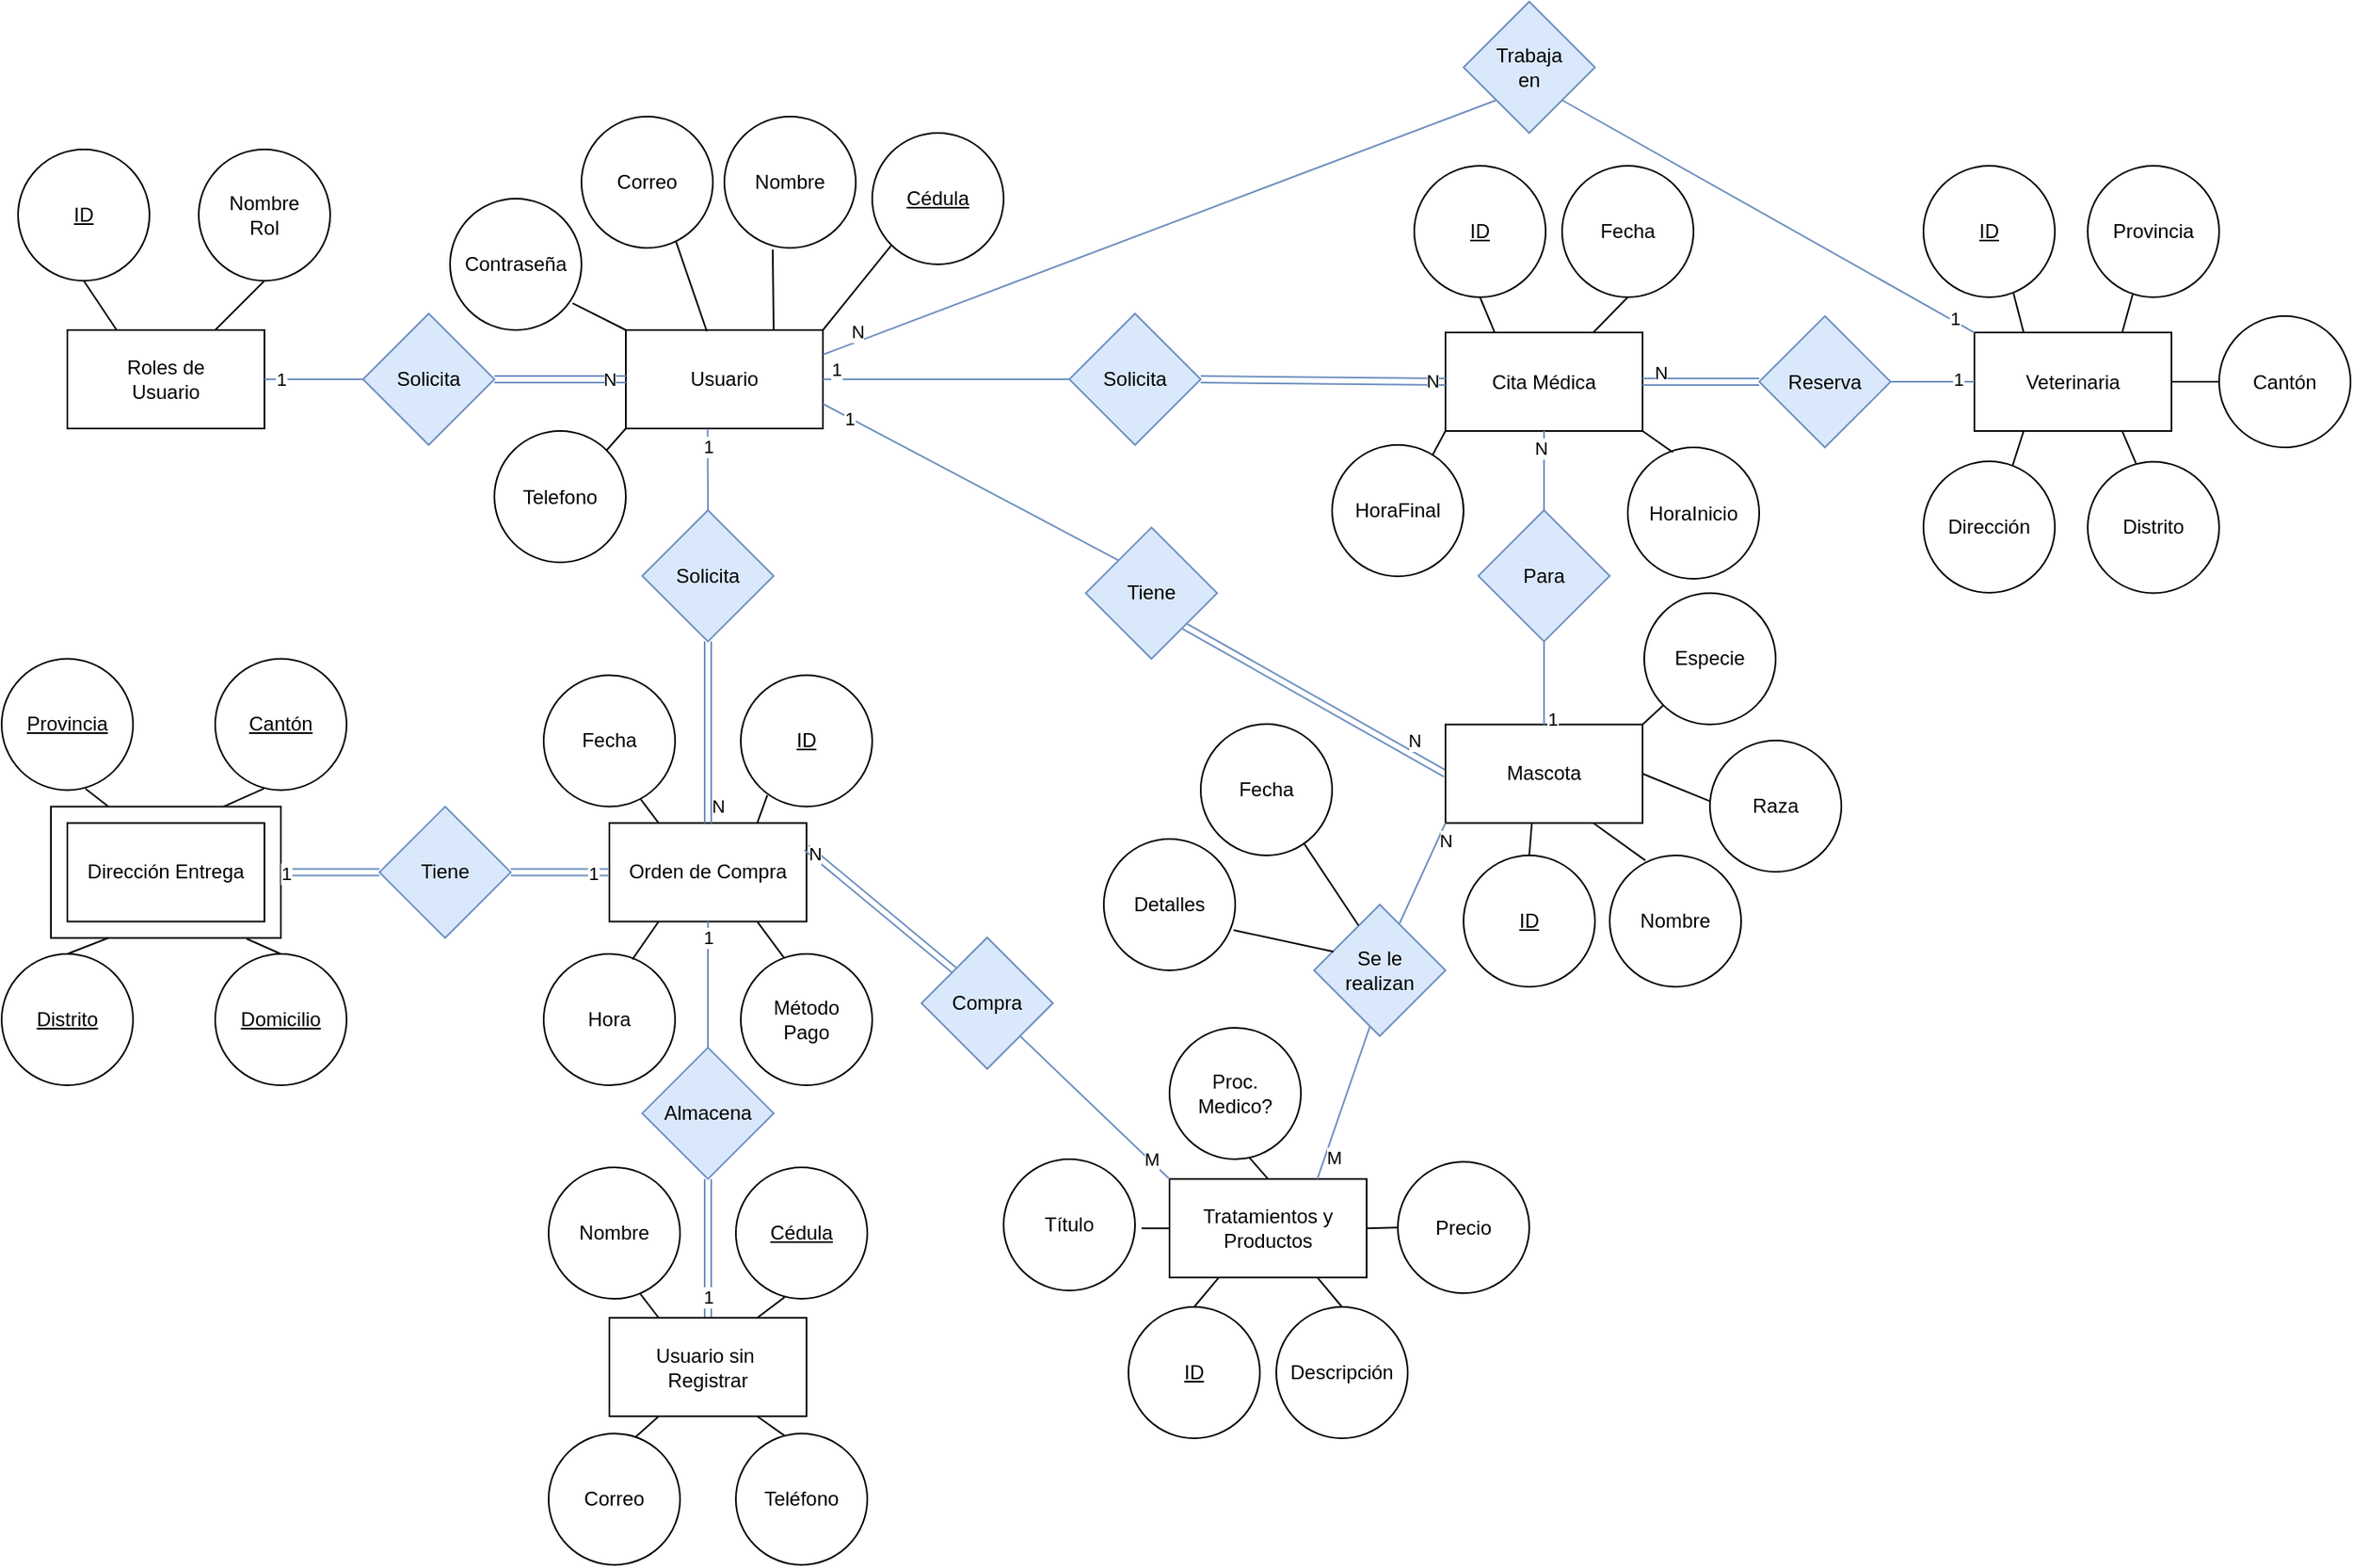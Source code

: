 <mxfile version="24.4.8" type="device">
  <diagram name="Página-1" id="InpyXBdEQ1ib-pP5Ox7U">
    <mxGraphModel dx="1282" dy="535" grid="1" gridSize="10" guides="1" tooltips="1" connect="1" arrows="1" fold="1" page="1" pageScale="1" pageWidth="827" pageHeight="1169" math="0" shadow="0">
      <root>
        <mxCell id="0" />
        <mxCell id="1" parent="0" />
        <mxCell id="BvGemA8bIDYToNcMl8A6-1" value="Tiene" style="rhombus;whiteSpace=wrap;html=1;fillColor=#dae8fc;strokeColor=#6c8ebf;" parent="1" vertex="1">
          <mxGeometry x="670" y="330.27" width="80" height="80" as="geometry" />
        </mxCell>
        <mxCell id="BvGemA8bIDYToNcMl8A6-3" value="Usuario" style="rounded=0;whiteSpace=wrap;html=1;" parent="1" vertex="1">
          <mxGeometry x="390" y="210" width="120" height="60" as="geometry" />
        </mxCell>
        <mxCell id="BvGemA8bIDYToNcMl8A6-6" value="&lt;u&gt;Cédula&lt;/u&gt;" style="ellipse;whiteSpace=wrap;html=1;aspect=fixed;" parent="1" vertex="1">
          <mxGeometry x="540" y="90" width="80" height="80" as="geometry" />
        </mxCell>
        <mxCell id="BvGemA8bIDYToNcMl8A6-7" value="Nombre" style="ellipse;whiteSpace=wrap;html=1;aspect=fixed;" parent="1" vertex="1">
          <mxGeometry x="450" y="80" width="80" height="80" as="geometry" />
        </mxCell>
        <mxCell id="BvGemA8bIDYToNcMl8A6-8" value="Telefono" style="ellipse;whiteSpace=wrap;html=1;aspect=fixed;" parent="1" vertex="1">
          <mxGeometry x="310" y="271.52" width="80" height="80" as="geometry" />
        </mxCell>
        <mxCell id="xqW-OVT-Sn8-4ts_59j7-11" value="" style="endArrow=none;html=1;rounded=0;entryX=0;entryY=1;entryDx=0;entryDy=0;exitX=1;exitY=0;exitDx=0;exitDy=0;" parent="1" source="BvGemA8bIDYToNcMl8A6-3" target="BvGemA8bIDYToNcMl8A6-6" edge="1">
          <mxGeometry width="50" height="50" relative="1" as="geometry">
            <mxPoint x="632" y="143" as="sourcePoint" />
            <mxPoint x="692" y="98" as="targetPoint" />
          </mxGeometry>
        </mxCell>
        <mxCell id="xqW-OVT-Sn8-4ts_59j7-12" value="" style="endArrow=none;html=1;rounded=0;entryX=1;entryY=0;entryDx=0;entryDy=0;exitX=0;exitY=1;exitDx=0;exitDy=0;" parent="1" source="BvGemA8bIDYToNcMl8A6-3" target="BvGemA8bIDYToNcMl8A6-8" edge="1">
          <mxGeometry width="50" height="50" relative="1" as="geometry">
            <mxPoint x="471" y="217" as="sourcePoint" />
            <mxPoint x="471" y="170" as="targetPoint" />
          </mxGeometry>
        </mxCell>
        <mxCell id="xqW-OVT-Sn8-4ts_59j7-17" value="" style="endArrow=none;html=1;rounded=0;entryX=0;entryY=0.5;entryDx=0;entryDy=0;exitX=1;exitY=1;exitDx=0;exitDy=0;fillColor=#dae8fc;strokeColor=#6c8ebf;shape=link;" parent="1" source="BvGemA8bIDYToNcMl8A6-1" target="snElfxytlIYLs7NzGSzK-68" edge="1">
          <mxGeometry width="50" height="50" relative="1" as="geometry">
            <mxPoint x="980" y="500" as="sourcePoint" />
            <mxPoint x="1130.0" y="370" as="targetPoint" />
          </mxGeometry>
        </mxCell>
        <mxCell id="xqW-OVT-Sn8-4ts_59j7-148" value="N" style="edgeLabel;html=1;align=center;verticalAlign=middle;resizable=0;points=[];" parent="xqW-OVT-Sn8-4ts_59j7-17" vertex="1" connectable="0">
          <mxGeometry x="0.548" relative="1" as="geometry">
            <mxPoint x="17" as="offset" />
          </mxGeometry>
        </mxCell>
        <mxCell id="xqW-OVT-Sn8-4ts_59j7-18" value="" style="endArrow=none;html=1;rounded=0;entryX=0;entryY=0;entryDx=0;entryDy=0;exitX=1;exitY=0.75;exitDx=0;exitDy=0;fillColor=#dae8fc;strokeColor=#6c8ebf;" parent="1" source="BvGemA8bIDYToNcMl8A6-3" target="BvGemA8bIDYToNcMl8A6-1" edge="1">
          <mxGeometry width="50" height="50" relative="1" as="geometry">
            <mxPoint x="600" y="239.76" as="sourcePoint" />
            <mxPoint x="717" y="239.76" as="targetPoint" />
          </mxGeometry>
        </mxCell>
        <mxCell id="xqW-OVT-Sn8-4ts_59j7-147" value="1" style="edgeLabel;html=1;align=center;verticalAlign=middle;resizable=0;points=[];" parent="xqW-OVT-Sn8-4ts_59j7-18" vertex="1" connectable="0">
          <mxGeometry x="-0.898" relative="1" as="geometry">
            <mxPoint x="6" y="4" as="offset" />
          </mxGeometry>
        </mxCell>
        <mxCell id="xqW-OVT-Sn8-4ts_59j7-19" value="Especie" style="ellipse;whiteSpace=wrap;html=1;aspect=fixed;" parent="1" vertex="1">
          <mxGeometry x="1010" y="370.27" width="80" height="80" as="geometry" />
        </mxCell>
        <mxCell id="xqW-OVT-Sn8-4ts_59j7-20" value="&lt;u&gt;ID&lt;/u&gt;" style="ellipse;whiteSpace=wrap;html=1;aspect=fixed;" parent="1" vertex="1">
          <mxGeometry x="900" y="530" width="80" height="80" as="geometry" />
        </mxCell>
        <mxCell id="xqW-OVT-Sn8-4ts_59j7-22" value="" style="endArrow=none;html=1;rounded=0;entryX=1;entryY=0;entryDx=0;entryDy=0;exitX=0;exitY=1;exitDx=0;exitDy=0;" parent="1" source="xqW-OVT-Sn8-4ts_59j7-19" target="snElfxytlIYLs7NzGSzK-68" edge="1">
          <mxGeometry width="50" height="50" relative="1" as="geometry">
            <mxPoint x="1016" y="529.73" as="sourcePoint" />
            <mxPoint x="1025.0" y="479.73" as="targetPoint" />
          </mxGeometry>
        </mxCell>
        <mxCell id="xqW-OVT-Sn8-4ts_59j7-44" value="Veterinaria" style="rounded=0;whiteSpace=wrap;html=1;" parent="1" vertex="1">
          <mxGeometry x="1211" y="211.52" width="120" height="60" as="geometry" />
        </mxCell>
        <mxCell id="xqW-OVT-Sn8-4ts_59j7-86" value="Fecha" style="ellipse;whiteSpace=wrap;html=1;aspect=fixed;" parent="1" vertex="1">
          <mxGeometry x="340" y="420.27" width="80" height="80" as="geometry" />
        </mxCell>
        <mxCell id="xqW-OVT-Sn8-4ts_59j7-91" value="" style="endArrow=none;html=1;rounded=0;entryX=0.25;entryY=0;entryDx=0;entryDy=0;exitX=0.735;exitY=0.94;exitDx=0;exitDy=0;exitPerimeter=0;" parent="1" source="xqW-OVT-Sn8-4ts_59j7-86" target="Isk2B0gK5VFerVQsSnep-13" edge="1">
          <mxGeometry width="50" height="50" relative="1" as="geometry">
            <mxPoint x="418.4" y="530.27" as="sourcePoint" />
            <mxPoint x="493.4" y="500.27" as="targetPoint" />
          </mxGeometry>
        </mxCell>
        <mxCell id="xqW-OVT-Sn8-4ts_59j7-114" value="&lt;u&gt;ID&lt;/u&gt;" style="ellipse;whiteSpace=wrap;html=1;aspect=fixed;" parent="1" vertex="1">
          <mxGeometry x="1180" y="110" width="80" height="80" as="geometry" />
        </mxCell>
        <mxCell id="xqW-OVT-Sn8-4ts_59j7-115" value="Provincia" style="ellipse;whiteSpace=wrap;html=1;aspect=fixed;" parent="1" vertex="1">
          <mxGeometry x="1280" y="110" width="80" height="80" as="geometry" />
        </mxCell>
        <mxCell id="xqW-OVT-Sn8-4ts_59j7-116" value="Cantón" style="ellipse;whiteSpace=wrap;html=1;aspect=fixed;" parent="1" vertex="1">
          <mxGeometry x="1360" y="201.52" width="80" height="80" as="geometry" />
        </mxCell>
        <mxCell id="PlOGdAwKceW-dQgk5iU_-4" value="&lt;u&gt;Provincia&lt;/u&gt;" style="ellipse;whiteSpace=wrap;html=1;aspect=fixed;" parent="1" vertex="1">
          <mxGeometry x="10" y="410.27" width="80" height="80" as="geometry" />
        </mxCell>
        <mxCell id="PlOGdAwKceW-dQgk5iU_-5" value="&lt;u&gt;Cantón&lt;/u&gt;" style="ellipse;whiteSpace=wrap;html=1;aspect=fixed;" parent="1" vertex="1">
          <mxGeometry x="140" y="410.27" width="80" height="80" as="geometry" />
        </mxCell>
        <mxCell id="PlOGdAwKceW-dQgk5iU_-6" value="&lt;u&gt;Distrito&lt;/u&gt;" style="ellipse;whiteSpace=wrap;html=1;aspect=fixed;" parent="1" vertex="1">
          <mxGeometry x="10" y="590" width="80" height="80" as="geometry" />
        </mxCell>
        <mxCell id="PlOGdAwKceW-dQgk5iU_-7" value="&lt;u&gt;Domicilio&lt;/u&gt;" style="ellipse;whiteSpace=wrap;html=1;aspect=fixed;" parent="1" vertex="1">
          <mxGeometry x="140" y="590" width="80" height="80" as="geometry" />
        </mxCell>
        <mxCell id="PlOGdAwKceW-dQgk5iU_-8" value="" style="endArrow=none;html=1;rounded=0;entryX=0.851;entryY=1.006;entryDx=0;entryDy=0;exitX=0.5;exitY=0;exitDx=0;exitDy=0;entryPerimeter=0;" parent="1" source="PlOGdAwKceW-dQgk5iU_-7" target="snElfxytlIYLs7NzGSzK-10" edge="1">
          <mxGeometry width="50" height="50" relative="1" as="geometry">
            <mxPoint x="185.14" y="570" as="sourcePoint" />
            <mxPoint x="79.14" y="580" as="targetPoint" />
          </mxGeometry>
        </mxCell>
        <mxCell id="PlOGdAwKceW-dQgk5iU_-11" value="" style="endArrow=none;html=1;rounded=0;entryX=0.371;entryY=0.988;entryDx=0;entryDy=0;exitX=0.75;exitY=0;exitDx=0;exitDy=0;entryPerimeter=0;" parent="1" source="snElfxytlIYLs7NzGSzK-10" target="PlOGdAwKceW-dQgk5iU_-5" edge="1">
          <mxGeometry width="50" height="50" relative="1" as="geometry">
            <mxPoint x="139.14" y="520" as="sourcePoint" />
            <mxPoint x="165.14" y="580" as="targetPoint" />
          </mxGeometry>
        </mxCell>
        <mxCell id="Isk2B0gK5VFerVQsSnep-3" value="HoraFinal" style="ellipse;whiteSpace=wrap;html=1;aspect=fixed;" parent="1" vertex="1">
          <mxGeometry x="820" y="280" width="80" height="80" as="geometry" />
        </mxCell>
        <mxCell id="Isk2B0gK5VFerVQsSnep-4" value="Fecha" style="ellipse;whiteSpace=wrap;html=1;aspect=fixed;" parent="1" vertex="1">
          <mxGeometry x="960" y="110" width="80" height="80" as="geometry" />
        </mxCell>
        <mxCell id="Isk2B0gK5VFerVQsSnep-6" value="" style="endArrow=none;html=1;rounded=0;entryX=0.5;entryY=1;entryDx=0;entryDy=0;exitX=0.75;exitY=0;exitDx=0;exitDy=0;" parent="1" source="Isk2B0gK5VFerVQsSnep-15" target="Isk2B0gK5VFerVQsSnep-4" edge="1">
          <mxGeometry width="50" height="50" relative="1" as="geometry">
            <mxPoint x="859.0" y="376.36" as="sourcePoint" />
            <mxPoint x="899.4" y="436.52" as="targetPoint" />
          </mxGeometry>
        </mxCell>
        <mxCell id="Isk2B0gK5VFerVQsSnep-11" value="&lt;u&gt;ID&lt;/u&gt;" style="ellipse;whiteSpace=wrap;html=1;aspect=fixed;" parent="1" vertex="1">
          <mxGeometry x="460" y="420.27" width="80" height="80" as="geometry" />
        </mxCell>
        <mxCell id="Isk2B0gK5VFerVQsSnep-12" value="" style="endArrow=none;html=1;rounded=0;exitX=0.75;exitY=0;exitDx=0;exitDy=0;entryX=0.202;entryY=0.913;entryDx=0;entryDy=0;entryPerimeter=0;" parent="1" source="Isk2B0gK5VFerVQsSnep-13" target="Isk2B0gK5VFerVQsSnep-11" edge="1">
          <mxGeometry width="50" height="50" relative="1" as="geometry">
            <mxPoint x="388.4" y="500.27" as="sourcePoint" />
            <mxPoint x="483" y="460.27" as="targetPoint" />
          </mxGeometry>
        </mxCell>
        <mxCell id="Isk2B0gK5VFerVQsSnep-13" value="Orden de Compra" style="rounded=0;whiteSpace=wrap;html=1;" parent="1" vertex="1">
          <mxGeometry x="380" y="510.27" width="120" height="60" as="geometry" />
        </mxCell>
        <mxCell id="Isk2B0gK5VFerVQsSnep-15" value="&lt;div&gt;Cita Médica&lt;/div&gt;" style="rounded=0;whiteSpace=wrap;html=1;" parent="1" vertex="1">
          <mxGeometry x="889" y="211.52" width="120" height="60" as="geometry" />
        </mxCell>
        <mxCell id="Isk2B0gK5VFerVQsSnep-16" value="Tratamientos y Productos" style="rounded=0;whiteSpace=wrap;html=1;" parent="1" vertex="1">
          <mxGeometry x="721" y="727.08" width="120" height="60" as="geometry" />
        </mxCell>
        <mxCell id="Isk2B0gK5VFerVQsSnep-17" value="&lt;u&gt;ID&lt;/u&gt;" style="ellipse;whiteSpace=wrap;html=1;aspect=fixed;" parent="1" vertex="1">
          <mxGeometry x="696" y="805.0" width="80" height="80" as="geometry" />
        </mxCell>
        <mxCell id="Isk2B0gK5VFerVQsSnep-18" value="Descripción" style="ellipse;whiteSpace=wrap;html=1;aspect=fixed;" parent="1" vertex="1">
          <mxGeometry x="786" y="805.0" width="80" height="80" as="geometry" />
        </mxCell>
        <mxCell id="Isk2B0gK5VFerVQsSnep-22" value="" style="endArrow=none;html=1;rounded=0;entryX=0.5;entryY=0;entryDx=0;entryDy=0;exitX=0.25;exitY=1;exitDx=0;exitDy=0;" parent="1" source="Isk2B0gK5VFerVQsSnep-16" target="Isk2B0gK5VFerVQsSnep-17" edge="1">
          <mxGeometry width="50" height="50" relative="1" as="geometry">
            <mxPoint x="832.83" y="747.36" as="sourcePoint" />
            <mxPoint x="812.83" y="708.36" as="targetPoint" />
          </mxGeometry>
        </mxCell>
        <mxCell id="Isk2B0gK5VFerVQsSnep-23" value="" style="endArrow=none;html=1;rounded=0;entryX=0.5;entryY=0;entryDx=0;entryDy=0;exitX=0.75;exitY=1;exitDx=0;exitDy=0;" parent="1" source="Isk2B0gK5VFerVQsSnep-16" target="Isk2B0gK5VFerVQsSnep-18" edge="1">
          <mxGeometry width="50" height="50" relative="1" as="geometry">
            <mxPoint x="842.83" y="757.36" as="sourcePoint" />
            <mxPoint x="822.83" y="718.36" as="targetPoint" />
          </mxGeometry>
        </mxCell>
        <mxCell id="Isk2B0gK5VFerVQsSnep-38" value="Solicita" style="rhombus;whiteSpace=wrap;html=1;fillColor=#dae8fc;strokeColor=#6c8ebf;" parent="1" vertex="1">
          <mxGeometry x="660" y="200" width="80" height="80" as="geometry" />
        </mxCell>
        <mxCell id="Isk2B0gK5VFerVQsSnep-39" value="" style="endArrow=none;html=1;rounded=0;exitX=1;exitY=0.5;exitDx=0;exitDy=0;fillColor=#dae8fc;strokeColor=#6c8ebf;entryX=0;entryY=0.5;entryDx=0;entryDy=0;" parent="1" source="BvGemA8bIDYToNcMl8A6-3" target="Isk2B0gK5VFerVQsSnep-38" edge="1">
          <mxGeometry width="50" height="50" relative="1" as="geometry">
            <mxPoint x="521" y="250" as="sourcePoint" />
            <mxPoint x="580" y="330" as="targetPoint" />
          </mxGeometry>
        </mxCell>
        <mxCell id="Isk2B0gK5VFerVQsSnep-40" value="1" style="edgeLabel;html=1;align=center;verticalAlign=middle;resizable=0;points=[];" parent="Isk2B0gK5VFerVQsSnep-39" vertex="1" connectable="0">
          <mxGeometry x="-0.898" relative="1" as="geometry">
            <mxPoint y="-6" as="offset" />
          </mxGeometry>
        </mxCell>
        <mxCell id="Isk2B0gK5VFerVQsSnep-44" value="" style="endArrow=none;html=1;rounded=0;exitX=0;exitY=0.5;exitDx=0;exitDy=0;fillColor=#dae8fc;strokeColor=#6c8ebf;shape=link;entryX=1;entryY=0.5;entryDx=0;entryDy=0;" parent="1" source="Isk2B0gK5VFerVQsSnep-15" target="Isk2B0gK5VFerVQsSnep-38" edge="1">
          <mxGeometry width="50" height="50" relative="1" as="geometry">
            <mxPoint x="720.88" y="241.52" as="sourcePoint" />
            <mxPoint x="871.24" y="80" as="targetPoint" />
          </mxGeometry>
        </mxCell>
        <mxCell id="Isk2B0gK5VFerVQsSnep-45" value="N" style="edgeLabel;html=1;align=center;verticalAlign=middle;resizable=0;points=[];" parent="Isk2B0gK5VFerVQsSnep-44" vertex="1" connectable="0">
          <mxGeometry x="-0.898" relative="1" as="geometry">
            <mxPoint x="-1" y="-1" as="offset" />
          </mxGeometry>
        </mxCell>
        <mxCell id="Isk2B0gK5VFerVQsSnep-50" value="Solicita" style="rhombus;whiteSpace=wrap;html=1;fillColor=#dae8fc;strokeColor=#6c8ebf;" parent="1" vertex="1">
          <mxGeometry x="400" y="319.73" width="80" height="80" as="geometry" />
        </mxCell>
        <mxCell id="Isk2B0gK5VFerVQsSnep-51" value="" style="endArrow=none;html=1;rounded=0;entryX=0.5;entryY=1;entryDx=0;entryDy=0;fillColor=#dae8fc;strokeColor=#6c8ebf;exitX=0.5;exitY=0;exitDx=0;exitDy=0;shape=link;" parent="1" source="Isk2B0gK5VFerVQsSnep-13" target="Isk2B0gK5VFerVQsSnep-50" edge="1">
          <mxGeometry width="50" height="50" relative="1" as="geometry">
            <mxPoint x="300" y="450" as="sourcePoint" />
            <mxPoint x="330" y="590" as="targetPoint" />
          </mxGeometry>
        </mxCell>
        <mxCell id="Isk2B0gK5VFerVQsSnep-52" value="N" style="edgeLabel;html=1;align=center;verticalAlign=middle;resizable=0;points=[];" parent="Isk2B0gK5VFerVQsSnep-51" vertex="1" connectable="0">
          <mxGeometry x="-0.898" relative="1" as="geometry">
            <mxPoint x="6" y="-5" as="offset" />
          </mxGeometry>
        </mxCell>
        <mxCell id="Isk2B0gK5VFerVQsSnep-53" value="" style="endArrow=none;html=1;rounded=0;entryX=0.5;entryY=0;entryDx=0;entryDy=0;exitX=0.415;exitY=1.002;exitDx=0;exitDy=0;fillColor=#dae8fc;strokeColor=#6c8ebf;exitPerimeter=0;" parent="1" source="BvGemA8bIDYToNcMl8A6-3" target="Isk2B0gK5VFerVQsSnep-50" edge="1">
          <mxGeometry width="50" height="50" relative="1" as="geometry">
            <mxPoint x="556" y="250" as="sourcePoint" />
            <mxPoint x="783" y="250" as="targetPoint" />
          </mxGeometry>
        </mxCell>
        <mxCell id="Isk2B0gK5VFerVQsSnep-54" value="1" style="edgeLabel;html=1;align=center;verticalAlign=middle;resizable=0;points=[];" parent="Isk2B0gK5VFerVQsSnep-53" vertex="1" connectable="0">
          <mxGeometry x="-0.898" relative="1" as="geometry">
            <mxPoint y="8" as="offset" />
          </mxGeometry>
        </mxCell>
        <mxCell id="Isk2B0gK5VFerVQsSnep-60" value="Dirección" style="ellipse;whiteSpace=wrap;html=1;aspect=fixed;" parent="1" vertex="1">
          <mxGeometry x="1180" y="290" width="80" height="80" as="geometry" />
        </mxCell>
        <mxCell id="Isk2B0gK5VFerVQsSnep-81" value="HoraInicio" style="ellipse;whiteSpace=wrap;html=1;aspect=fixed;" parent="1" vertex="1">
          <mxGeometry x="1000" y="281.52" width="80" height="80" as="geometry" />
        </mxCell>
        <mxCell id="Isk2B0gK5VFerVQsSnep-82" value="" style="endArrow=none;html=1;rounded=0;entryX=1;entryY=1;entryDx=0;entryDy=0;exitX=0.343;exitY=0.037;exitDx=0;exitDy=0;exitPerimeter=0;" parent="1" source="Isk2B0gK5VFerVQsSnep-81" target="Isk2B0gK5VFerVQsSnep-15" edge="1">
          <mxGeometry width="50" height="50" relative="1" as="geometry">
            <mxPoint x="769" y="421.52" as="sourcePoint" />
            <mxPoint x="769" y="401.52" as="targetPoint" />
          </mxGeometry>
        </mxCell>
        <mxCell id="Isk2B0gK5VFerVQsSnep-125" value="Contraseña" style="ellipse;whiteSpace=wrap;html=1;aspect=fixed;" parent="1" vertex="1">
          <mxGeometry x="283" y="130" width="80" height="80" as="geometry" />
        </mxCell>
        <mxCell id="Isk2B0gK5VFerVQsSnep-126" value="" style="endArrow=none;html=1;rounded=0;entryX=0.933;entryY=0.796;entryDx=0;entryDy=0;exitX=0;exitY=0;exitDx=0;exitDy=0;entryPerimeter=0;" parent="1" source="BvGemA8bIDYToNcMl8A6-3" target="Isk2B0gK5VFerVQsSnep-125" edge="1">
          <mxGeometry width="50" height="50" relative="1" as="geometry">
            <mxPoint x="521" y="220" as="sourcePoint" />
            <mxPoint x="547" y="188" as="targetPoint" />
          </mxGeometry>
        </mxCell>
        <mxCell id="snElfxytlIYLs7NzGSzK-1" value="Correo" style="ellipse;whiteSpace=wrap;html=1;aspect=fixed;" parent="1" vertex="1">
          <mxGeometry x="363" y="80" width="80" height="80" as="geometry" />
        </mxCell>
        <mxCell id="snElfxytlIYLs7NzGSzK-2" value="" style="endArrow=none;html=1;rounded=0;entryX=0.719;entryY=0.951;entryDx=0;entryDy=0;exitX=0.411;exitY=0.013;exitDx=0;exitDy=0;exitPerimeter=0;entryPerimeter=0;" parent="1" source="BvGemA8bIDYToNcMl8A6-3" target="snElfxytlIYLs7NzGSzK-1" edge="1">
          <mxGeometry width="50" height="50" relative="1" as="geometry">
            <mxPoint x="400" y="220" as="sourcePoint" />
            <mxPoint x="371" y="234" as="targetPoint" />
          </mxGeometry>
        </mxCell>
        <mxCell id="snElfxytlIYLs7NzGSzK-3" value="" style="endArrow=none;html=1;rounded=0;entryX=0.368;entryY=1.013;entryDx=0;entryDy=0;exitX=0.75;exitY=0;exitDx=0;exitDy=0;entryPerimeter=0;" parent="1" source="BvGemA8bIDYToNcMl8A6-3" target="BvGemA8bIDYToNcMl8A6-7" edge="1">
          <mxGeometry width="50" height="50" relative="1" as="geometry">
            <mxPoint x="466" y="190" as="sourcePoint" />
            <mxPoint x="414" y="148" as="targetPoint" />
          </mxGeometry>
        </mxCell>
        <mxCell id="snElfxytlIYLs7NzGSzK-7" value="Hora" style="ellipse;whiteSpace=wrap;html=1;aspect=fixed;" parent="1" vertex="1">
          <mxGeometry x="340" y="590" width="80" height="80" as="geometry" />
        </mxCell>
        <mxCell id="snElfxytlIYLs7NzGSzK-8" value="" style="endArrow=none;html=1;rounded=0;entryX=0.25;entryY=1;entryDx=0;entryDy=0;exitX=0.675;exitY=0.041;exitDx=0;exitDy=0;exitPerimeter=0;" parent="1" source="snElfxytlIYLs7NzGSzK-7" target="Isk2B0gK5VFerVQsSnep-13" edge="1">
          <mxGeometry width="50" height="50" relative="1" as="geometry">
            <mxPoint x="-71" y="540" as="sourcePoint" />
            <mxPoint x="-64" y="498" as="targetPoint" />
          </mxGeometry>
        </mxCell>
        <mxCell id="snElfxytlIYLs7NzGSzK-9" value="" style="group" parent="1" vertex="1" connectable="0">
          <mxGeometry x="40" y="500.27" width="140" height="80" as="geometry" />
        </mxCell>
        <mxCell id="snElfxytlIYLs7NzGSzK-10" value="" style="rounded=0;whiteSpace=wrap;html=1;" parent="snElfxytlIYLs7NzGSzK-9" vertex="1">
          <mxGeometry width="140" height="80" as="geometry" />
        </mxCell>
        <mxCell id="snElfxytlIYLs7NzGSzK-11" value="Dirección Entrega" style="rounded=0;whiteSpace=wrap;html=1;" parent="snElfxytlIYLs7NzGSzK-9" vertex="1">
          <mxGeometry x="10" y="10" width="120" height="60" as="geometry" />
        </mxCell>
        <mxCell id="snElfxytlIYLs7NzGSzK-12" value="" style="endArrow=none;html=1;rounded=0;entryX=0.25;entryY=1;entryDx=0;entryDy=0;exitX=0.5;exitY=0;exitDx=0;exitDy=0;" parent="1" source="PlOGdAwKceW-dQgk5iU_-6" target="snElfxytlIYLs7NzGSzK-10" edge="1">
          <mxGeometry width="50" height="50" relative="1" as="geometry">
            <mxPoint x="155" y="510" as="sourcePoint" />
            <mxPoint x="156" y="488" as="targetPoint" />
          </mxGeometry>
        </mxCell>
        <mxCell id="snElfxytlIYLs7NzGSzK-13" value="Tiene" style="rhombus;whiteSpace=wrap;html=1;fillColor=#dae8fc;strokeColor=#6c8ebf;" parent="1" vertex="1">
          <mxGeometry x="240" y="500.27" width="80" height="80" as="geometry" />
        </mxCell>
        <mxCell id="snElfxytlIYLs7NzGSzK-14" value="" style="endArrow=none;html=1;rounded=0;exitX=1;exitY=0.5;exitDx=0;exitDy=0;fillColor=#dae8fc;strokeColor=#6c8ebf;entryX=0;entryY=0.5;entryDx=0;entryDy=0;shape=link;" parent="1" source="snElfxytlIYLs7NzGSzK-10" target="snElfxytlIYLs7NzGSzK-13" edge="1">
          <mxGeometry width="50" height="50" relative="1" as="geometry">
            <mxPoint x="215" y="630.27" as="sourcePoint" />
            <mxPoint x="243.333" y="571.937" as="targetPoint" />
          </mxGeometry>
        </mxCell>
        <mxCell id="snElfxytlIYLs7NzGSzK-15" value="1" style="edgeLabel;html=1;align=center;verticalAlign=middle;resizable=0;points=[];" parent="snElfxytlIYLs7NzGSzK-14" vertex="1" connectable="0">
          <mxGeometry x="-0.898" relative="1" as="geometry">
            <mxPoint as="offset" />
          </mxGeometry>
        </mxCell>
        <mxCell id="snElfxytlIYLs7NzGSzK-16" value="" style="endArrow=none;html=1;rounded=0;entryX=1;entryY=0.5;entryDx=0;entryDy=0;fillColor=#dae8fc;strokeColor=#6c8ebf;exitX=0;exitY=0.5;exitDx=0;exitDy=0;shape=link;" parent="1" source="Isk2B0gK5VFerVQsSnep-13" target="snElfxytlIYLs7NzGSzK-13" edge="1">
          <mxGeometry width="50" height="50" relative="1" as="geometry">
            <mxPoint x="450" y="520" as="sourcePoint" />
            <mxPoint x="450" y="450" as="targetPoint" />
          </mxGeometry>
        </mxCell>
        <mxCell id="snElfxytlIYLs7NzGSzK-17" value="1" style="edgeLabel;html=1;align=center;verticalAlign=middle;resizable=0;points=[];" parent="snElfxytlIYLs7NzGSzK-16" vertex="1" connectable="0">
          <mxGeometry x="-0.898" relative="1" as="geometry">
            <mxPoint x="-7" as="offset" />
          </mxGeometry>
        </mxCell>
        <mxCell id="snElfxytlIYLs7NzGSzK-18" value="Nombre" style="ellipse;whiteSpace=wrap;html=1;aspect=fixed;" parent="1" vertex="1">
          <mxGeometry x="343" y="720" width="80" height="80" as="geometry" />
        </mxCell>
        <mxCell id="snElfxytlIYLs7NzGSzK-19" value="&lt;u&gt;Cédula&lt;/u&gt;" style="ellipse;whiteSpace=wrap;html=1;aspect=fixed;" parent="1" vertex="1">
          <mxGeometry x="457" y="720" width="80" height="80" as="geometry" />
        </mxCell>
        <mxCell id="snElfxytlIYLs7NzGSzK-20" value="Correo" style="ellipse;whiteSpace=wrap;html=1;aspect=fixed;" parent="1" vertex="1">
          <mxGeometry x="343" y="882.08" width="80" height="80" as="geometry" />
        </mxCell>
        <mxCell id="snElfxytlIYLs7NzGSzK-24" value="" style="endArrow=none;html=1;rounded=0;entryX=0.371;entryY=0.988;entryDx=0;entryDy=0;exitX=0.75;exitY=0;exitDx=0;exitDy=0;entryPerimeter=0;" parent="1" source="snElfxytlIYLs7NzGSzK-38" target="snElfxytlIYLs7NzGSzK-19" edge="1">
          <mxGeometry width="50" height="50" relative="1" as="geometry">
            <mxPoint x="478" y="800" as="sourcePoint" />
            <mxPoint x="498.14" y="879.73" as="targetPoint" />
          </mxGeometry>
        </mxCell>
        <mxCell id="snElfxytlIYLs7NzGSzK-28" value="" style="endArrow=none;html=1;rounded=0;entryX=0.25;entryY=1;entryDx=0;entryDy=0;exitX=0.663;exitY=0.026;exitDx=0;exitDy=0;exitPerimeter=0;" parent="1" source="snElfxytlIYLs7NzGSzK-20" target="snElfxytlIYLs7NzGSzK-38" edge="1">
          <mxGeometry width="50" height="50" relative="1" as="geometry">
            <mxPoint x="488" y="809.73" as="sourcePoint" />
            <mxPoint x="408" y="880" as="targetPoint" />
          </mxGeometry>
        </mxCell>
        <mxCell id="snElfxytlIYLs7NzGSzK-30" value="Almacena" style="rhombus;whiteSpace=wrap;html=1;fillColor=#dae8fc;strokeColor=#6c8ebf;" parent="1" vertex="1">
          <mxGeometry x="400" y="647.08" width="80" height="80" as="geometry" />
        </mxCell>
        <mxCell id="snElfxytlIYLs7NzGSzK-31" value="" style="endArrow=none;html=1;rounded=0;entryX=0.5;entryY=0;entryDx=0;entryDy=0;fillColor=#dae8fc;strokeColor=#6c8ebf;exitX=0.5;exitY=1;exitDx=0;exitDy=0;" parent="1" source="Isk2B0gK5VFerVQsSnep-13" target="snElfxytlIYLs7NzGSzK-30" edge="1">
          <mxGeometry width="50" height="50" relative="1" as="geometry">
            <mxPoint x="380" y="550" as="sourcePoint" />
            <mxPoint x="291" y="496" as="targetPoint" />
          </mxGeometry>
        </mxCell>
        <mxCell id="snElfxytlIYLs7NzGSzK-32" value="1" style="edgeLabel;html=1;align=center;verticalAlign=middle;resizable=0;points=[];" parent="snElfxytlIYLs7NzGSzK-31" vertex="1" connectable="0">
          <mxGeometry x="-0.898" relative="1" as="geometry">
            <mxPoint y="5" as="offset" />
          </mxGeometry>
        </mxCell>
        <mxCell id="snElfxytlIYLs7NzGSzK-33" value="" style="endArrow=none;html=1;rounded=0;exitX=0.5;exitY=0;exitDx=0;exitDy=0;fillColor=#dae8fc;strokeColor=#6c8ebf;entryX=0.5;entryY=1;entryDx=0;entryDy=0;shape=link;" parent="1" source="snElfxytlIYLs7NzGSzK-38" target="snElfxytlIYLs7NzGSzK-30" edge="1">
          <mxGeometry width="50" height="50" relative="1" as="geometry">
            <mxPoint x="180" y="700" as="sourcePoint" />
            <mxPoint x="250" y="650" as="targetPoint" />
          </mxGeometry>
        </mxCell>
        <mxCell id="snElfxytlIYLs7NzGSzK-34" value="1" style="edgeLabel;html=1;align=center;verticalAlign=middle;resizable=0;points=[];" parent="snElfxytlIYLs7NzGSzK-33" vertex="1" connectable="0">
          <mxGeometry x="-0.898" relative="1" as="geometry">
            <mxPoint y="-8" as="offset" />
          </mxGeometry>
        </mxCell>
        <mxCell id="snElfxytlIYLs7NzGSzK-38" value="&lt;div&gt;Usuario sin&amp;nbsp;&lt;/div&gt;&lt;div&gt;Registrar&lt;/div&gt;" style="rounded=0;whiteSpace=wrap;html=1;" parent="1" vertex="1">
          <mxGeometry x="380" y="811.62" width="120" height="60" as="geometry" />
        </mxCell>
        <mxCell id="snElfxytlIYLs7NzGSzK-40" value="Teléfono" style="ellipse;whiteSpace=wrap;html=1;aspect=fixed;" parent="1" vertex="1">
          <mxGeometry x="457" y="882.08" width="80" height="80" as="geometry" />
        </mxCell>
        <mxCell id="snElfxytlIYLs7NzGSzK-41" value="" style="endArrow=none;html=1;rounded=0;exitX=0.75;exitY=1;exitDx=0;exitDy=0;entryX=0.371;entryY=0.017;entryDx=0;entryDy=0;entryPerimeter=0;" parent="1" source="snElfxytlIYLs7NzGSzK-38" target="snElfxytlIYLs7NzGSzK-40" edge="1">
          <mxGeometry width="50" height="50" relative="1" as="geometry">
            <mxPoint x="483" y="822" as="sourcePoint" />
            <mxPoint x="483" y="880" as="targetPoint" />
          </mxGeometry>
        </mxCell>
        <mxCell id="snElfxytlIYLs7NzGSzK-42" value="" style="endArrow=none;html=1;rounded=0;entryX=0.438;entryY=1.004;entryDx=0;entryDy=0;entryPerimeter=0;exitX=0.5;exitY=0;exitDx=0;exitDy=0;" parent="1" source="xqW-OVT-Sn8-4ts_59j7-20" target="snElfxytlIYLs7NzGSzK-68" edge="1">
          <mxGeometry width="50" height="50" relative="1" as="geometry">
            <mxPoint x="960" y="570" as="sourcePoint" />
            <mxPoint x="955.0" y="479.73" as="targetPoint" />
          </mxGeometry>
        </mxCell>
        <mxCell id="snElfxytlIYLs7NzGSzK-43" value="Raza" style="ellipse;whiteSpace=wrap;html=1;aspect=fixed;" parent="1" vertex="1">
          <mxGeometry x="1050" y="460" width="80" height="80" as="geometry" />
        </mxCell>
        <mxCell id="snElfxytlIYLs7NzGSzK-44" value="Nombre" style="ellipse;whiteSpace=wrap;html=1;aspect=fixed;" parent="1" vertex="1">
          <mxGeometry x="989" y="530" width="80" height="80" as="geometry" />
        </mxCell>
        <mxCell id="snElfxytlIYLs7NzGSzK-45" value="Método&lt;div&gt;Pago&lt;/div&gt;" style="ellipse;whiteSpace=wrap;html=1;aspect=fixed;" parent="1" vertex="1">
          <mxGeometry x="460" y="590" width="80" height="80" as="geometry" />
        </mxCell>
        <mxCell id="snElfxytlIYLs7NzGSzK-46" value="" style="endArrow=none;html=1;rounded=0;entryX=0.75;entryY=1;entryDx=0;entryDy=0;exitX=0.331;exitY=0.032;exitDx=0;exitDy=0;exitPerimeter=0;" parent="1" source="snElfxytlIYLs7NzGSzK-45" target="Isk2B0gK5VFerVQsSnep-13" edge="1">
          <mxGeometry width="50" height="50" relative="1" as="geometry">
            <mxPoint x="400" y="600" as="sourcePoint" />
            <mxPoint x="420" y="580" as="targetPoint" />
          </mxGeometry>
        </mxCell>
        <mxCell id="snElfxytlIYLs7NzGSzK-47" value="" style="endArrow=none;html=1;rounded=0;entryX=0.003;entryY=0.463;entryDx=0;entryDy=0;exitX=1;exitY=0.5;exitDx=0;exitDy=0;entryPerimeter=0;" parent="1" source="snElfxytlIYLs7NzGSzK-68" target="snElfxytlIYLs7NzGSzK-43" edge="1">
          <mxGeometry width="50" height="50" relative="1" as="geometry">
            <mxPoint x="955.0" y="559.73" as="sourcePoint" />
            <mxPoint x="1035" y="489.73" as="targetPoint" />
          </mxGeometry>
        </mxCell>
        <mxCell id="snElfxytlIYLs7NzGSzK-48" value="" style="endArrow=none;html=1;rounded=0;entryX=0.271;entryY=0.038;entryDx=0;entryDy=0;exitX=0.75;exitY=1;exitDx=0;exitDy=0;entryPerimeter=0;" parent="1" source="snElfxytlIYLs7NzGSzK-68" target="snElfxytlIYLs7NzGSzK-44" edge="1">
          <mxGeometry width="50" height="50" relative="1" as="geometry">
            <mxPoint x="1025.0" y="559.73" as="sourcePoint" />
            <mxPoint x="1035" y="489.73" as="targetPoint" />
          </mxGeometry>
        </mxCell>
        <mxCell id="snElfxytlIYLs7NzGSzK-49" value="&lt;u&gt;ID&lt;/u&gt;" style="ellipse;whiteSpace=wrap;html=1;aspect=fixed;" parent="1" vertex="1">
          <mxGeometry x="870" y="110.0" width="80" height="80" as="geometry" />
        </mxCell>
        <mxCell id="snElfxytlIYLs7NzGSzK-50" value="" style="endArrow=none;html=1;rounded=0;exitX=0.766;exitY=0.074;exitDx=0;exitDy=0;entryX=0;entryY=1;entryDx=0;entryDy=0;exitPerimeter=0;" parent="1" source="Isk2B0gK5VFerVQsSnep-3" target="Isk2B0gK5VFerVQsSnep-15" edge="1">
          <mxGeometry width="50" height="50" relative="1" as="geometry">
            <mxPoint x="1043" y="307.52" as="sourcePoint" />
            <mxPoint x="979" y="291.52" as="targetPoint" />
          </mxGeometry>
        </mxCell>
        <mxCell id="snElfxytlIYLs7NzGSzK-51" value="" style="endArrow=none;html=1;rounded=0;exitX=0.5;exitY=1;exitDx=0;exitDy=0;entryX=0.25;entryY=0;entryDx=0;entryDy=0;" parent="1" source="snElfxytlIYLs7NzGSzK-49" target="Isk2B0gK5VFerVQsSnep-15" edge="1">
          <mxGeometry width="50" height="50" relative="1" as="geometry">
            <mxPoint x="959" y="311.52" as="sourcePoint" />
            <mxPoint x="959" y="281.52" as="targetPoint" />
          </mxGeometry>
        </mxCell>
        <mxCell id="snElfxytlIYLs7NzGSzK-68" value="Mascota" style="rounded=0;whiteSpace=wrap;html=1;" parent="1" vertex="1">
          <mxGeometry x="889" y="450.27" width="120" height="60" as="geometry" />
        </mxCell>
        <mxCell id="snElfxytlIYLs7NzGSzK-71" value="Proc.&lt;div&gt;Medico?&lt;/div&gt;" style="ellipse;whiteSpace=wrap;html=1;aspect=fixed;" parent="1" vertex="1">
          <mxGeometry x="721" y="635.0" width="80" height="80" as="geometry" />
        </mxCell>
        <mxCell id="snElfxytlIYLs7NzGSzK-72" value="" style="endArrow=none;html=1;rounded=0;entryX=0.5;entryY=0;entryDx=0;entryDy=0;exitX=0.61;exitY=0.991;exitDx=0;exitDy=0;exitPerimeter=0;" parent="1" source="snElfxytlIYLs7NzGSzK-71" target="Isk2B0gK5VFerVQsSnep-16" edge="1">
          <mxGeometry width="50" height="50" relative="1" as="geometry">
            <mxPoint x="761" y="797" as="sourcePoint" />
            <mxPoint x="746" y="815" as="targetPoint" />
          </mxGeometry>
        </mxCell>
        <mxCell id="snElfxytlIYLs7NzGSzK-73" value="Precio" style="ellipse;whiteSpace=wrap;html=1;aspect=fixed;" parent="1" vertex="1">
          <mxGeometry x="860" y="716.62" width="80" height="80" as="geometry" />
        </mxCell>
        <mxCell id="snElfxytlIYLs7NzGSzK-74" value="Título" style="ellipse;whiteSpace=wrap;html=1;aspect=fixed;" parent="1" vertex="1">
          <mxGeometry x="620" y="715.0" width="80" height="80" as="geometry" />
        </mxCell>
        <mxCell id="snElfxytlIYLs7NzGSzK-75" value="" style="endArrow=none;html=1;rounded=0;entryX=0;entryY=0.5;entryDx=0;entryDy=0;exitX=1;exitY=0.5;exitDx=0;exitDy=0;" parent="1" target="Isk2B0gK5VFerVQsSnep-16" edge="1">
          <mxGeometry width="50" height="50" relative="1" as="geometry">
            <mxPoint x="704" y="757.08" as="sourcePoint" />
            <mxPoint x="746" y="815" as="targetPoint" />
          </mxGeometry>
        </mxCell>
        <mxCell id="snElfxytlIYLs7NzGSzK-76" value="" style="endArrow=none;html=1;rounded=0;entryX=0;entryY=0.5;entryDx=0;entryDy=0;exitX=1;exitY=0.5;exitDx=0;exitDy=0;" parent="1" source="Isk2B0gK5VFerVQsSnep-16" target="snElfxytlIYLs7NzGSzK-73" edge="1">
          <mxGeometry width="50" height="50" relative="1" as="geometry">
            <mxPoint x="771" y="807" as="sourcePoint" />
            <mxPoint x="756" y="825" as="targetPoint" />
          </mxGeometry>
        </mxCell>
        <mxCell id="snElfxytlIYLs7NzGSzK-77" value="" style="endArrow=none;html=1;rounded=0;entryX=0.692;entryY=0.955;entryDx=0;entryDy=0;exitX=0.25;exitY=0;exitDx=0;exitDy=0;entryPerimeter=0;" parent="1" source="snElfxytlIYLs7NzGSzK-38" target="snElfxytlIYLs7NzGSzK-18" edge="1">
          <mxGeometry width="50" height="50" relative="1" as="geometry">
            <mxPoint x="483" y="822" as="sourcePoint" />
            <mxPoint x="497" y="809" as="targetPoint" />
          </mxGeometry>
        </mxCell>
        <mxCell id="snElfxytlIYLs7NzGSzK-78" value="" style="endArrow=none;html=1;rounded=0;entryX=0.638;entryY=0.989;entryDx=0;entryDy=0;exitX=0.25;exitY=0;exitDx=0;exitDy=0;entryPerimeter=0;" parent="1" source="snElfxytlIYLs7NzGSzK-10" target="PlOGdAwKceW-dQgk5iU_-4" edge="1">
          <mxGeometry width="50" height="50" relative="1" as="geometry">
            <mxPoint x="155" y="510.27" as="sourcePoint" />
            <mxPoint x="180" y="499.27" as="targetPoint" />
          </mxGeometry>
        </mxCell>
        <mxCell id="snElfxytlIYLs7NzGSzK-79" value="Reserva" style="rhombus;whiteSpace=wrap;html=1;fillColor=#dae8fc;strokeColor=#6c8ebf;" parent="1" vertex="1">
          <mxGeometry x="1080" y="201.52" width="80" height="80" as="geometry" />
        </mxCell>
        <mxCell id="snElfxytlIYLs7NzGSzK-80" value="Compra" style="rhombus;whiteSpace=wrap;html=1;fillColor=#dae8fc;strokeColor=#6c8ebf;" parent="1" vertex="1">
          <mxGeometry x="570" y="580" width="80" height="80" as="geometry" />
        </mxCell>
        <mxCell id="snElfxytlIYLs7NzGSzK-81" value="" style="endArrow=none;html=1;rounded=0;entryX=0;entryY=0;entryDx=0;entryDy=0;exitX=1;exitY=0.25;exitDx=0;exitDy=0;fillColor=#dae8fc;strokeColor=#6c8ebf;shape=link;" parent="1" source="Isk2B0gK5VFerVQsSnep-13" target="snElfxytlIYLs7NzGSzK-80" edge="1">
          <mxGeometry width="50" height="50" relative="1" as="geometry">
            <mxPoint x="590" y="499.73" as="sourcePoint" />
            <mxPoint x="590" y="559.73" as="targetPoint" />
          </mxGeometry>
        </mxCell>
        <mxCell id="snElfxytlIYLs7NzGSzK-82" value="N" style="edgeLabel;html=1;align=center;verticalAlign=middle;resizable=0;points=[];" parent="snElfxytlIYLs7NzGSzK-81" vertex="1" connectable="0">
          <mxGeometry x="-0.898" relative="1" as="geometry">
            <mxPoint as="offset" />
          </mxGeometry>
        </mxCell>
        <mxCell id="snElfxytlIYLs7NzGSzK-83" value="" style="endArrow=none;html=1;rounded=0;entryX=1;entryY=1;entryDx=0;entryDy=0;exitX=0;exitY=0;exitDx=0;exitDy=0;fillColor=#dae8fc;strokeColor=#6c8ebf;" parent="1" source="Isk2B0gK5VFerVQsSnep-16" target="snElfxytlIYLs7NzGSzK-80" edge="1">
          <mxGeometry width="50" height="50" relative="1" as="geometry">
            <mxPoint x="624" y="595" as="sourcePoint" />
            <mxPoint x="630" y="685.27" as="targetPoint" />
          </mxGeometry>
        </mxCell>
        <mxCell id="snElfxytlIYLs7NzGSzK-84" value="M" style="edgeLabel;html=1;align=center;verticalAlign=middle;resizable=0;points=[];" parent="snElfxytlIYLs7NzGSzK-83" vertex="1" connectable="0">
          <mxGeometry x="-0.898" relative="1" as="geometry">
            <mxPoint x="-7" y="-8" as="offset" />
          </mxGeometry>
        </mxCell>
        <mxCell id="snElfxytlIYLs7NzGSzK-85" value="&lt;div&gt;Roles de&lt;/div&gt;&lt;div&gt;Usuario&lt;/div&gt;" style="rounded=0;whiteSpace=wrap;html=1;" parent="1" vertex="1">
          <mxGeometry x="50" y="210.0" width="120" height="60" as="geometry" />
        </mxCell>
        <mxCell id="snElfxytlIYLs7NzGSzK-86" value="Nombre&lt;div&gt;Rol&lt;/div&gt;" style="ellipse;whiteSpace=wrap;html=1;aspect=fixed;" parent="1" vertex="1">
          <mxGeometry x="130" y="100" width="80" height="80" as="geometry" />
        </mxCell>
        <mxCell id="snElfxytlIYLs7NzGSzK-87" value="&lt;u&gt;ID&lt;/u&gt;" style="ellipse;whiteSpace=wrap;html=1;aspect=fixed;" parent="1" vertex="1">
          <mxGeometry x="20" y="100" width="80" height="80" as="geometry" />
        </mxCell>
        <mxCell id="snElfxytlIYLs7NzGSzK-88" value="" style="endArrow=none;html=1;rounded=0;entryX=0.5;entryY=1;entryDx=0;entryDy=0;exitX=0.25;exitY=0;exitDx=0;exitDy=0;" parent="1" source="snElfxytlIYLs7NzGSzK-85" target="snElfxytlIYLs7NzGSzK-87" edge="1">
          <mxGeometry width="50" height="50" relative="1" as="geometry">
            <mxPoint x="60" y="239" as="sourcePoint" />
            <mxPoint x="10" y="180" as="targetPoint" />
          </mxGeometry>
        </mxCell>
        <mxCell id="snElfxytlIYLs7NzGSzK-89" value="" style="endArrow=none;html=1;rounded=0;entryX=0.5;entryY=1;entryDx=0;entryDy=0;exitX=0.75;exitY=0;exitDx=0;exitDy=0;" parent="1" source="snElfxytlIYLs7NzGSzK-85" target="snElfxytlIYLs7NzGSzK-86" edge="1">
          <mxGeometry width="50" height="50" relative="1" as="geometry">
            <mxPoint x="410" y="245" as="sourcePoint" />
            <mxPoint x="360" y="186" as="targetPoint" />
          </mxGeometry>
        </mxCell>
        <mxCell id="snElfxytlIYLs7NzGSzK-90" value="Solicita" style="rhombus;whiteSpace=wrap;html=1;fillColor=#dae8fc;strokeColor=#6c8ebf;" parent="1" vertex="1">
          <mxGeometry x="230" y="200" width="80" height="80" as="geometry" />
        </mxCell>
        <mxCell id="snElfxytlIYLs7NzGSzK-91" value="" style="endArrow=none;html=1;rounded=0;entryX=1;entryY=0.5;entryDx=0;entryDy=0;exitX=0;exitY=0.5;exitDx=0;exitDy=0;fillColor=#dae8fc;strokeColor=#6c8ebf;shape=link;" parent="1" source="BvGemA8bIDYToNcMl8A6-3" target="snElfxytlIYLs7NzGSzK-90" edge="1">
          <mxGeometry width="50" height="50" relative="1" as="geometry">
            <mxPoint x="450" y="280" as="sourcePoint" />
            <mxPoint x="450" y="330" as="targetPoint" />
          </mxGeometry>
        </mxCell>
        <mxCell id="snElfxytlIYLs7NzGSzK-92" value="N" style="edgeLabel;html=1;align=center;verticalAlign=middle;resizable=0;points=[];" parent="snElfxytlIYLs7NzGSzK-91" vertex="1" connectable="0">
          <mxGeometry x="-0.898" relative="1" as="geometry">
            <mxPoint x="-6" as="offset" />
          </mxGeometry>
        </mxCell>
        <mxCell id="snElfxytlIYLs7NzGSzK-93" value="" style="endArrow=none;html=1;rounded=0;entryX=1;entryY=0.5;entryDx=0;entryDy=0;exitX=0;exitY=0.5;exitDx=0;exitDy=0;fillColor=#dae8fc;strokeColor=#6c8ebf;" parent="1" source="snElfxytlIYLs7NzGSzK-90" target="snElfxytlIYLs7NzGSzK-85" edge="1">
          <mxGeometry width="50" height="50" relative="1" as="geometry">
            <mxPoint x="260" y="239.66" as="sourcePoint" />
            <mxPoint x="180" y="239.66" as="targetPoint" />
          </mxGeometry>
        </mxCell>
        <mxCell id="snElfxytlIYLs7NzGSzK-94" value="1" style="edgeLabel;html=1;align=center;verticalAlign=middle;resizable=0;points=[];" parent="snElfxytlIYLs7NzGSzK-93" vertex="1" connectable="0">
          <mxGeometry x="-0.898" relative="1" as="geometry">
            <mxPoint x="-47" as="offset" />
          </mxGeometry>
        </mxCell>
        <mxCell id="snElfxytlIYLs7NzGSzK-95" value="" style="endArrow=none;html=1;rounded=0;entryX=0.685;entryY=0.97;entryDx=0;entryDy=0;exitX=0.25;exitY=0;exitDx=0;exitDy=0;entryPerimeter=0;" parent="1" source="xqW-OVT-Sn8-4ts_59j7-44" target="xqW-OVT-Sn8-4ts_59j7-114" edge="1">
          <mxGeometry width="50" height="50" relative="1" as="geometry">
            <mxPoint x="989" y="222" as="sourcePoint" />
            <mxPoint x="1010" y="200" as="targetPoint" />
          </mxGeometry>
        </mxCell>
        <mxCell id="snElfxytlIYLs7NzGSzK-96" value="" style="endArrow=none;html=1;rounded=0;entryX=0.342;entryY=0.98;entryDx=0;entryDy=0;entryPerimeter=0;exitX=0.75;exitY=0;exitDx=0;exitDy=0;" parent="1" target="xqW-OVT-Sn8-4ts_59j7-115" edge="1" source="xqW-OVT-Sn8-4ts_59j7-44">
          <mxGeometry width="50" height="50" relative="1" as="geometry">
            <mxPoint x="1300" y="210" as="sourcePoint" />
            <mxPoint x="1020" y="210" as="targetPoint" />
          </mxGeometry>
        </mxCell>
        <mxCell id="snElfxytlIYLs7NzGSzK-97" value="" style="endArrow=none;html=1;rounded=0;entryX=0.678;entryY=0.032;entryDx=0;entryDy=0;exitX=0.25;exitY=1;exitDx=0;exitDy=0;entryPerimeter=0;" parent="1" source="xqW-OVT-Sn8-4ts_59j7-44" target="Isk2B0gK5VFerVQsSnep-60" edge="1">
          <mxGeometry width="50" height="50" relative="1" as="geometry">
            <mxPoint x="1251" y="222" as="sourcePoint" />
            <mxPoint x="1238" y="197" as="targetPoint" />
          </mxGeometry>
        </mxCell>
        <mxCell id="snElfxytlIYLs7NzGSzK-98" value="" style="endArrow=none;html=1;rounded=0;entryX=1;entryY=0.5;entryDx=0;entryDy=0;exitX=0;exitY=0.5;exitDx=0;exitDy=0;" parent="1" source="xqW-OVT-Sn8-4ts_59j7-116" target="xqW-OVT-Sn8-4ts_59j7-44" edge="1">
          <mxGeometry width="50" height="50" relative="1" as="geometry">
            <mxPoint x="1261" y="232" as="sourcePoint" />
            <mxPoint x="1248" y="207" as="targetPoint" />
          </mxGeometry>
        </mxCell>
        <mxCell id="snElfxytlIYLs7NzGSzK-99" value="" style="endArrow=none;html=1;rounded=0;exitX=0;exitY=0.5;exitDx=0;exitDy=0;fillColor=#dae8fc;strokeColor=#6c8ebf;entryX=1;entryY=0.5;entryDx=0;entryDy=0;" parent="1" source="xqW-OVT-Sn8-4ts_59j7-44" target="snElfxytlIYLs7NzGSzK-79" edge="1">
          <mxGeometry width="50" height="50" relative="1" as="geometry">
            <mxPoint x="1158" y="192" as="sourcePoint" />
            <mxPoint x="1009" y="190" as="targetPoint" />
          </mxGeometry>
        </mxCell>
        <mxCell id="snElfxytlIYLs7NzGSzK-100" value="1" style="edgeLabel;html=1;align=center;verticalAlign=middle;resizable=0;points=[];" parent="snElfxytlIYLs7NzGSzK-99" vertex="1" connectable="0">
          <mxGeometry x="-0.898" relative="1" as="geometry">
            <mxPoint x="-8" y="-2" as="offset" />
          </mxGeometry>
        </mxCell>
        <mxCell id="snElfxytlIYLs7NzGSzK-101" value="" style="endArrow=none;html=1;rounded=0;fillColor=#dae8fc;strokeColor=#6c8ebf;entryX=0;entryY=0.5;entryDx=0;entryDy=0;exitX=1;exitY=0.5;exitDx=0;exitDy=0;shape=link;" parent="1" source="Isk2B0gK5VFerVQsSnep-15" target="snElfxytlIYLs7NzGSzK-79" edge="1">
          <mxGeometry width="50" height="50" relative="1" as="geometry">
            <mxPoint x="1030" y="240" as="sourcePoint" />
            <mxPoint x="670" y="250" as="targetPoint" />
          </mxGeometry>
        </mxCell>
        <mxCell id="snElfxytlIYLs7NzGSzK-102" value="N" style="edgeLabel;html=1;align=center;verticalAlign=middle;resizable=0;points=[];" parent="snElfxytlIYLs7NzGSzK-101" vertex="1" connectable="0">
          <mxGeometry x="-0.898" relative="1" as="geometry">
            <mxPoint x="7" y="-6" as="offset" />
          </mxGeometry>
        </mxCell>
        <mxCell id="snElfxytlIYLs7NzGSzK-103" value="Para" style="rhombus;whiteSpace=wrap;html=1;fillColor=#dae8fc;strokeColor=#6c8ebf;" parent="1" vertex="1">
          <mxGeometry x="909" y="319.73" width="80" height="80" as="geometry" />
        </mxCell>
        <mxCell id="snElfxytlIYLs7NzGSzK-108" value="" style="endArrow=none;html=1;rounded=0;entryX=0.5;entryY=0;entryDx=0;entryDy=0;fillColor=#dae8fc;strokeColor=#6c8ebf;exitX=0.5;exitY=1;exitDx=0;exitDy=0;" parent="1" source="Isk2B0gK5VFerVQsSnep-15" target="snElfxytlIYLs7NzGSzK-103" edge="1">
          <mxGeometry width="50" height="50" relative="1" as="geometry">
            <mxPoint x="930" y="310" as="sourcePoint" />
            <mxPoint x="690" y="370" as="targetPoint" />
          </mxGeometry>
        </mxCell>
        <mxCell id="snElfxytlIYLs7NzGSzK-109" value="N" style="edgeLabel;html=1;align=center;verticalAlign=middle;resizable=0;points=[];" parent="snElfxytlIYLs7NzGSzK-108" vertex="1" connectable="0">
          <mxGeometry x="-0.898" relative="1" as="geometry">
            <mxPoint x="-2" y="8" as="offset" />
          </mxGeometry>
        </mxCell>
        <mxCell id="snElfxytlIYLs7NzGSzK-110" value="" style="endArrow=none;html=1;rounded=0;entryX=0.5;entryY=0;entryDx=0;entryDy=0;fillColor=#dae8fc;strokeColor=#6c8ebf;exitX=0.5;exitY=1;exitDx=0;exitDy=0;" parent="1" source="snElfxytlIYLs7NzGSzK-103" target="snElfxytlIYLs7NzGSzK-68" edge="1">
          <mxGeometry width="50" height="50" relative="1" as="geometry">
            <mxPoint x="970" y="410" as="sourcePoint" />
            <mxPoint x="940" y="530" as="targetPoint" />
          </mxGeometry>
        </mxCell>
        <mxCell id="snElfxytlIYLs7NzGSzK-111" value="1" style="edgeLabel;html=1;align=center;verticalAlign=middle;resizable=0;points=[];" parent="snElfxytlIYLs7NzGSzK-110" vertex="1" connectable="0">
          <mxGeometry x="0.548" relative="1" as="geometry">
            <mxPoint x="5" y="8" as="offset" />
          </mxGeometry>
        </mxCell>
        <mxCell id="snElfxytlIYLs7NzGSzK-112" value="" style="endArrow=none;html=1;rounded=0;exitX=0;exitY=1;exitDx=0;exitDy=0;fillColor=#dae8fc;strokeColor=#6c8ebf;entryX=0.65;entryY=0.144;entryDx=0;entryDy=0;entryPerimeter=0;" parent="1" source="snElfxytlIYLs7NzGSzK-68" target="snElfxytlIYLs7NzGSzK-247" edge="1">
          <mxGeometry width="50" height="50" relative="1" as="geometry">
            <mxPoint x="711" y="485" as="sourcePoint" />
            <mxPoint x="860" y="570" as="targetPoint" />
          </mxGeometry>
        </mxCell>
        <mxCell id="snElfxytlIYLs7NzGSzK-113" value="N" style="edgeLabel;html=1;align=center;verticalAlign=middle;resizable=0;points=[];" parent="snElfxytlIYLs7NzGSzK-112" vertex="1" connectable="0">
          <mxGeometry x="-0.898" relative="1" as="geometry">
            <mxPoint x="1" y="7" as="offset" />
          </mxGeometry>
        </mxCell>
        <mxCell id="snElfxytlIYLs7NzGSzK-247" value="Se le&lt;div&gt;realizan&lt;/div&gt;" style="rhombus;whiteSpace=wrap;html=1;fillColor=#dae8fc;strokeColor=#6c8ebf;" parent="1" vertex="1">
          <mxGeometry x="809" y="560" width="80" height="80" as="geometry" />
        </mxCell>
        <mxCell id="snElfxytlIYLs7NzGSzK-248" value="" style="endArrow=none;html=1;rounded=0;exitX=0.75;exitY=0;exitDx=0;exitDy=0;fillColor=#dae8fc;strokeColor=#6c8ebf;entryX=0.425;entryY=0.927;entryDx=0;entryDy=0;entryPerimeter=0;" parent="1" source="Isk2B0gK5VFerVQsSnep-16" target="snElfxytlIYLs7NzGSzK-247" edge="1">
          <mxGeometry width="50" height="50" relative="1" as="geometry">
            <mxPoint x="909" y="575" as="sourcePoint" />
            <mxPoint x="844.36" y="671.32" as="targetPoint" />
          </mxGeometry>
        </mxCell>
        <mxCell id="snElfxytlIYLs7NzGSzK-249" value="M" style="edgeLabel;html=1;align=center;verticalAlign=middle;resizable=0;points=[];" parent="snElfxytlIYLs7NzGSzK-248" vertex="1" connectable="0">
          <mxGeometry x="-0.898" relative="1" as="geometry">
            <mxPoint x="8" y="-9" as="offset" />
          </mxGeometry>
        </mxCell>
        <mxCell id="snElfxytlIYLs7NzGSzK-250" value="Fecha" style="ellipse;whiteSpace=wrap;html=1;aspect=fixed;" parent="1" vertex="1">
          <mxGeometry x="740" y="450.0" width="80" height="80" as="geometry" />
        </mxCell>
        <mxCell id="snElfxytlIYLs7NzGSzK-252" value="" style="endArrow=none;html=1;rounded=0;exitX=0.338;exitY=0.158;exitDx=0;exitDy=0;entryX=0.79;entryY=0.915;entryDx=0;entryDy=0;entryPerimeter=0;exitPerimeter=0;" parent="1" source="snElfxytlIYLs7NzGSzK-247" target="snElfxytlIYLs7NzGSzK-250" edge="1">
          <mxGeometry width="50" height="50" relative="1" as="geometry">
            <mxPoint x="901" y="306" as="sourcePoint" />
            <mxPoint x="909" y="292" as="targetPoint" />
          </mxGeometry>
        </mxCell>
        <mxCell id="snElfxytlIYLs7NzGSzK-253" value="Detalles" style="ellipse;whiteSpace=wrap;html=1;aspect=fixed;" parent="1" vertex="1">
          <mxGeometry x="681" y="520.0" width="80" height="80" as="geometry" />
        </mxCell>
        <mxCell id="snElfxytlIYLs7NzGSzK-254" value="" style="endArrow=none;html=1;rounded=0;exitX=0.148;exitY=0.358;exitDx=0;exitDy=0;entryX=0.988;entryY=0.694;entryDx=0;entryDy=0;entryPerimeter=0;exitPerimeter=0;" parent="1" source="snElfxytlIYLs7NzGSzK-247" target="snElfxytlIYLs7NzGSzK-253" edge="1">
          <mxGeometry width="50" height="50" relative="1" as="geometry">
            <mxPoint x="839" y="590" as="sourcePoint" />
            <mxPoint x="834" y="543" as="targetPoint" />
          </mxGeometry>
        </mxCell>
        <mxCell id="snElfxytlIYLs7NzGSzK-256" value="Trabaja&lt;div&gt;en&lt;/div&gt;" style="rhombus;whiteSpace=wrap;html=1;fillColor=#dae8fc;strokeColor=#6c8ebf;" parent="1" vertex="1">
          <mxGeometry x="900" y="10" width="80" height="80" as="geometry" />
        </mxCell>
        <mxCell id="snElfxytlIYLs7NzGSzK-257" value="" style="endArrow=none;html=1;rounded=0;exitX=1;exitY=0.25;exitDx=0;exitDy=0;fillColor=#dae8fc;strokeColor=#6c8ebf;entryX=0;entryY=1;entryDx=0;entryDy=0;" parent="1" source="BvGemA8bIDYToNcMl8A6-3" target="snElfxytlIYLs7NzGSzK-256" edge="1">
          <mxGeometry width="50" height="50" relative="1" as="geometry">
            <mxPoint x="520" y="250" as="sourcePoint" />
            <mxPoint x="670" y="250" as="targetPoint" />
          </mxGeometry>
        </mxCell>
        <mxCell id="snElfxytlIYLs7NzGSzK-258" value="N" style="edgeLabel;html=1;align=center;verticalAlign=middle;resizable=0;points=[];" parent="snElfxytlIYLs7NzGSzK-257" vertex="1" connectable="0">
          <mxGeometry x="-0.898" relative="1" as="geometry">
            <mxPoint y="-6" as="offset" />
          </mxGeometry>
        </mxCell>
        <mxCell id="snElfxytlIYLs7NzGSzK-259" value="" style="endArrow=none;html=1;rounded=0;exitX=0;exitY=0;exitDx=0;exitDy=0;fillColor=#dae8fc;strokeColor=#6c8ebf;entryX=1;entryY=1;entryDx=0;entryDy=0;" parent="1" source="xqW-OVT-Sn8-4ts_59j7-44" target="snElfxytlIYLs7NzGSzK-256" edge="1">
          <mxGeometry width="50" height="50" relative="1" as="geometry">
            <mxPoint x="520" y="235" as="sourcePoint" />
            <mxPoint x="939" y="60" as="targetPoint" />
          </mxGeometry>
        </mxCell>
        <mxCell id="snElfxytlIYLs7NzGSzK-260" value="1" style="edgeLabel;html=1;align=center;verticalAlign=middle;resizable=0;points=[];" parent="snElfxytlIYLs7NzGSzK-259" vertex="1" connectable="0">
          <mxGeometry x="-0.898" relative="1" as="geometry">
            <mxPoint y="-2" as="offset" />
          </mxGeometry>
        </mxCell>
        <mxCell id="NSi6BG0nr7P_cNVzyxEY-1" value="Distrito" style="ellipse;whiteSpace=wrap;html=1;aspect=fixed;" vertex="1" parent="1">
          <mxGeometry x="1280" y="290.27" width="80" height="80" as="geometry" />
        </mxCell>
        <mxCell id="NSi6BG0nr7P_cNVzyxEY-2" value="" style="endArrow=none;html=1;rounded=0;entryX=0.371;entryY=0.021;entryDx=0;entryDy=0;exitX=0.75;exitY=1;exitDx=0;exitDy=0;entryPerimeter=0;" edge="1" parent="1" source="xqW-OVT-Sn8-4ts_59j7-44" target="NSi6BG0nr7P_cNVzyxEY-1">
          <mxGeometry width="50" height="50" relative="1" as="geometry">
            <mxPoint x="1251" y="282" as="sourcePoint" />
            <mxPoint x="1244" y="303" as="targetPoint" />
          </mxGeometry>
        </mxCell>
      </root>
    </mxGraphModel>
  </diagram>
</mxfile>
